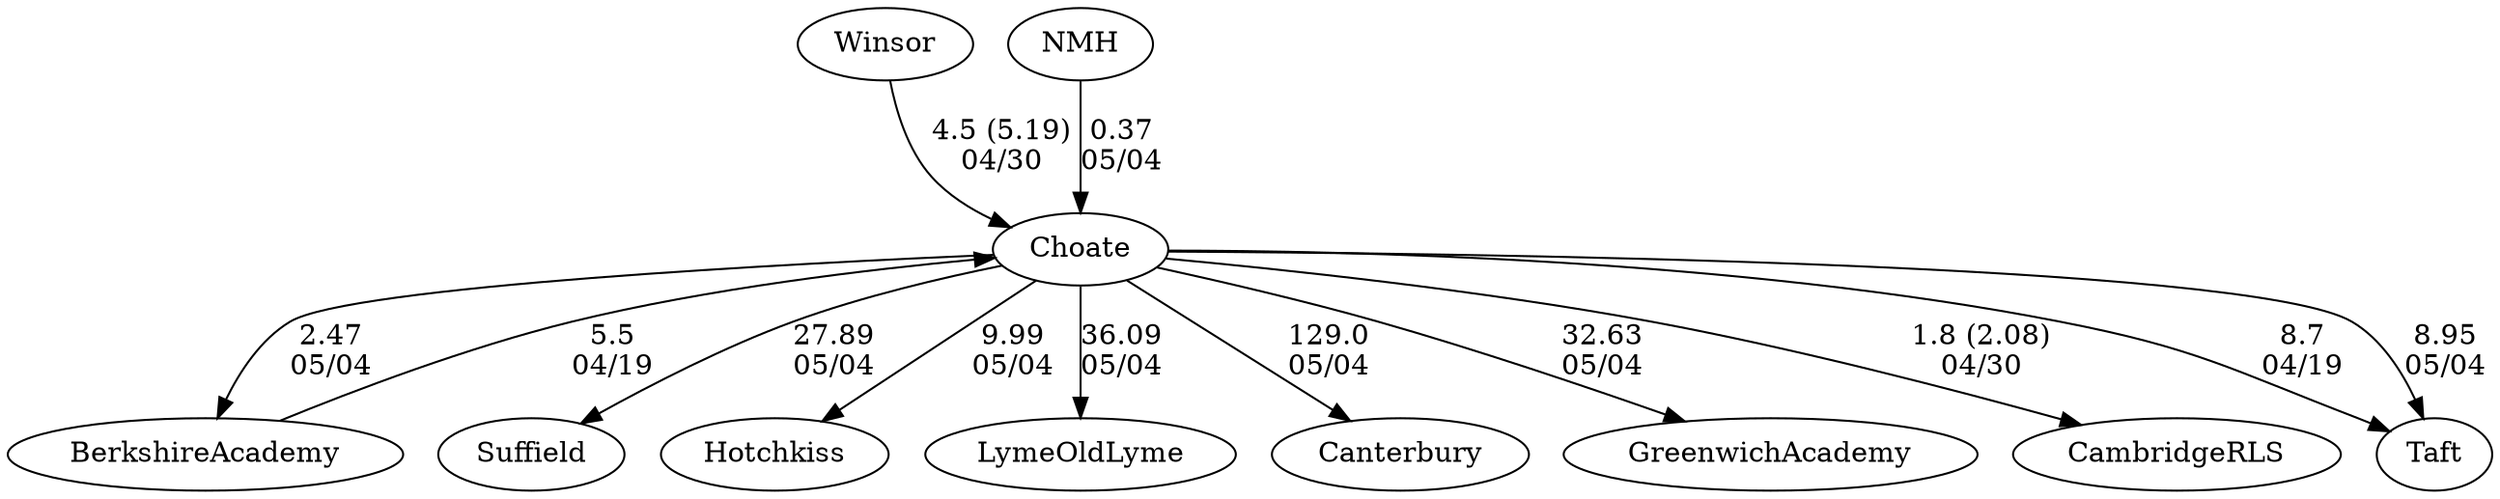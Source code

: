 digraph girls2foursChoate {Winsor [URL="girls2foursChoateWinsor.html"];Choate [URL="girls2foursChoateChoate.html"];BerkshireAcademy [URL="girls2foursChoateBerkshireAcademy.html"];Suffield [URL="girls2foursChoateSuffield.html"];NMH [URL="girls2foursChoateNMH.html"];Hotchkiss [URL="girls2foursChoateHotchkiss.html"];LymeOldLyme [URL="girls2foursChoateLymeOldLyme.html"];Canterbury [URL="girls2foursChoateCanterbury.html"];GreenwichAcademy [URL="girls2foursChoateGreenwichAcademy.html"];CambridgeRLS [URL="girls2foursChoateCambridgeRLS.html"];Taft [URL="girls2foursChoateTaft.html"];BerkshireAcademy -> Choate[label="5.5
04/19", weight="95", tooltip="NEIRA Boys & Girls Fours,Berkshire v. Choate & Taft			
Distance: 1500 M Conditions: Warm, partly cloudy. Steady tailwind ~8-12 mph throughout the afternoon; strongest in the latter 1000 M. Comments: In the G2 race, Berkshire stopped before the finish line and drifted across. Thanks to Choate and Taft for traveling to Camp Sloane for our annual early season tilt.
None", URL="https://www.row2k.com/results/resultspage.cfm?UID=9D6EF532608DCE0FFB64EAEAE8781272&cat=5", random="random"]; 
Choate -> Taft[label="8.7
04/19", weight="92", tooltip="NEIRA Boys & Girls Fours,Berkshire v. Choate & Taft			
Distance: 1500 M Conditions: Warm, partly cloudy. Steady tailwind ~8-12 mph throughout the afternoon; strongest in the latter 1000 M. Comments: In the G2 race, Berkshire stopped before the finish line and drifted across. Thanks to Choate and Taft for traveling to Camp Sloane for our annual early season tilt.
None", URL="https://www.row2k.com/results/resultspage.cfm?UID=9D6EF532608DCE0FFB64EAEAE8781272&cat=5", random="random"]; 
Winsor -> Choate[label="4.5 (5.19)
04/30", weight="96", tooltip="NEIRA Girls Fours, The Winsor School, Choate, Cambridge Rindge & Latin School (CRLS)			
Distance: 1300 Conditions: Great day of racing. Crossing tailwind with a few gusts, but nothing to impede racing or steering. 5th, 6th, 7th boats raced a shortened course due to current and timing restraints. Thank you to Choate for making the trip to Boston and CRLS for a great afternoon of racing!
Race order: 3V,4V,1V,2V,5V,6V,7V Comments: CRLS and Choate also raced a 7V, resulting--CRLS: 5:15.71 Choate: 5:52.01.
None", URL="https://www.row2k.com/results/resultspage.cfm?UID=97F7AB1A3583B5AD0B685E7720855CFF&cat=1", random="random"]; 
Choate -> CambridgeRLS[label="1.8 (2.08)
04/30", weight="99", tooltip="NEIRA Girls Fours, The Winsor School, Choate, Cambridge Rindge & Latin School (CRLS)			
Distance: 1300 Conditions: Great day of racing. Crossing tailwind with a few gusts, but nothing to impede racing or steering. 5th, 6th, 7th boats raced a shortened course due to current and timing restraints. Thank you to Choate for making the trip to Boston and CRLS for a great afternoon of racing!
Race order: 3V,4V,1V,2V,5V,6V,7V Comments: CRLS and Choate also raced a 7V, resulting--CRLS: 5:15.71 Choate: 5:52.01.
None", URL="https://www.row2k.com/results/resultspage.cfm?UID=97F7AB1A3583B5AD0B685E7720855CFF&cat=1", random="random"]; 
NMH -> Choate[label="0.37
05/04", weight="100", tooltip="Founder's Day Regatta			
", URL="", random="random"]; 
Choate -> BerkshireAcademy[label="2.47
05/04", weight="98", tooltip="Founder's Day Regatta			
", URL="", random="random"]; 
Choate -> Hotchkiss[label="9.99
05/04", weight="91", tooltip="Founder's Day Regatta			
", URL="", random="random"]; 
Choate -> GreenwichAcademy[label="32.63
05/04", weight="68", tooltip="Founder's Day Regatta			
", URL="", random="random"]; 
Choate -> Taft[label="8.95
05/04", weight="92", tooltip="Founder's Day Regatta			
", URL="", random="random"]; 
Choate -> Suffield[label="27.89
05/04", weight="73", tooltip="Founder's Day Regatta			
", URL="", random="random"]; 
Choate -> LymeOldLyme[label="36.09
05/04", weight="64", tooltip="Founder's Day Regatta			
", URL="", random="random"]; 
Choate -> Canterbury[label="129.0
05/04", weight="-29", tooltip="Founder's Day Regatta			
", URL="", random="random"]}